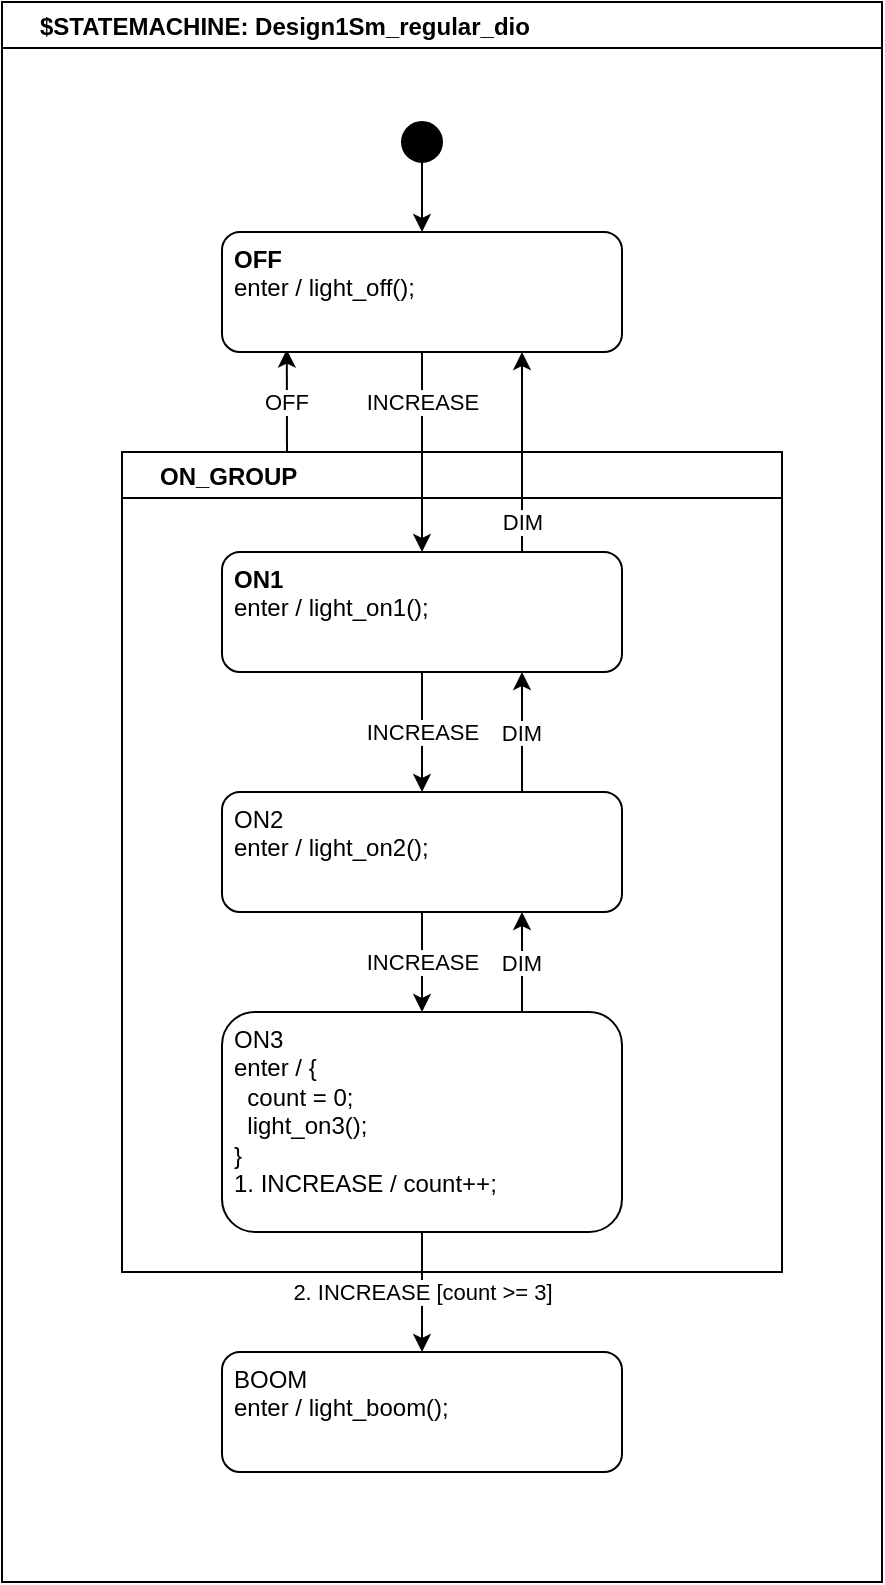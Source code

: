 <mxfile>
    <diagram id="0kis1nlSQF1iHrYs9ELn" name="Page-1">
        <mxGraphModel dx="1650" dy="943" grid="1" gridSize="10" guides="1" tooltips="1" connect="1" arrows="1" fold="1" page="1" pageScale="1" pageWidth="850" pageHeight="1100" math="0" shadow="0">
            <root>
                <mxCell id="0"/>
                <mxCell id="1" parent="0"/>
                <mxCell id="110" value="$STATEMACHINE: Design1Sm_regular_dio" style="swimlane;fontStyle=1;align=left;spacingLeft=17;" parent="1" vertex="1">
                    <mxGeometry x="30" y="10" width="440" height="790" as="geometry">
                        <mxRectangle x="10" y="10" width="230" height="100" as="alternateBounds"/>
                    </mxGeometry>
                </mxCell>
                <mxCell id="111" value="OFF" style="edgeStyle=none;html=1;exitX=0.25;exitY=0;exitDx=0;exitDy=0;entryX=0.162;entryY=0.98;entryDx=0;entryDy=0;entryPerimeter=0;" parent="110" source="112" target="121" edge="1">
                    <mxGeometry relative="1" as="geometry"/>
                </mxCell>
                <mxCell id="112" value="ON_GROUP" style="swimlane;fontStyle=1;align=left;spacingLeft=17;" parent="110" vertex="1">
                    <mxGeometry x="60" y="225" width="330" height="410" as="geometry">
                        <mxRectangle x="65" y="230" width="140" height="40" as="alternateBounds"/>
                    </mxGeometry>
                </mxCell>
                <mxCell id="113" value="INCREASE" style="rounded=0;orthogonalLoop=1;jettySize=auto;html=1;exitX=0.5;exitY=1;exitDx=0;exitDy=0;entryX=0.5;entryY=0;entryDx=0;entryDy=0;fontColor=default;" parent="112" source="114" target="117" edge="1">
                    <mxGeometry relative="1" as="geometry"/>
                </mxCell>
                <mxCell id="114" value="&lt;div&gt;&lt;b&gt;ON1&lt;/b&gt;&lt;/div&gt;&lt;div&gt;enter / light_on1();&lt;/div&gt;" style="rounded=1;whiteSpace=wrap;html=1;verticalAlign=top;align=left;spacingLeft=4;" parent="112" vertex="1">
                    <mxGeometry x="50" y="50" width="200" height="60" as="geometry"/>
                </mxCell>
                <mxCell id="115" value="INCREASE" style="edgeStyle=orthogonalEdgeStyle;curved=1;rounded=0;orthogonalLoop=1;jettySize=auto;html=1;entryX=0.5;entryY=0;entryDx=0;entryDy=0;fontColor=default;" parent="112" source="117" target="119" edge="1">
                    <mxGeometry relative="1" as="geometry"/>
                </mxCell>
                <mxCell id="116" value="DIM" style="edgeStyle=orthogonalEdgeStyle;curved=1;rounded=0;orthogonalLoop=1;jettySize=auto;exitX=0.75;exitY=0;exitDx=0;exitDy=0;entryX=0.75;entryY=1;entryDx=0;entryDy=0;fontColor=default;" parent="112" source="117" target="114" edge="1">
                    <mxGeometry relative="1" as="geometry"/>
                </mxCell>
                <mxCell id="117" value="&lt;div&gt;&lt;span&gt;ON2&lt;/span&gt;&lt;/div&gt;&lt;div&gt;&lt;span&gt;enter / light_on2();&lt;/span&gt;&lt;/div&gt;" style="rounded=1;whiteSpace=wrap;html=1;verticalAlign=top;align=left;spacingLeft=4;fontStyle=0" parent="112" vertex="1">
                    <mxGeometry x="50" y="170" width="200" height="60" as="geometry"/>
                </mxCell>
                <mxCell id="118" value="DIM" style="edgeStyle=orthogonalEdgeStyle;curved=1;rounded=0;orthogonalLoop=1;jettySize=auto;exitX=0.75;exitY=0;exitDx=0;exitDy=0;entryX=0.75;entryY=1;entryDx=0;entryDy=0;fontColor=default;comic=0;" parent="112" source="119" target="117" edge="1">
                    <mxGeometry relative="1" as="geometry"/>
                </mxCell>
                <mxCell id="119" value="&lt;div&gt;ON3&lt;/div&gt;&lt;div&gt;enter / {&lt;/div&gt;&lt;div&gt;&amp;nbsp; count = 0;&lt;/div&gt;&lt;div&gt;&amp;nbsp; light_on3();&lt;/div&gt;&lt;div&gt;}&lt;/div&gt;&lt;div&gt;1. INCREASE / count++;&lt;/div&gt;" style="rounded=1;whiteSpace=wrap;html=1;verticalAlign=top;align=left;spacingLeft=4;fontStyle=0" parent="112" vertex="1">
                    <mxGeometry x="50" y="280" width="200" height="110" as="geometry"/>
                </mxCell>
                <mxCell id="120" value="INCREASE" style="edgeStyle=orthogonalEdgeStyle;curved=1;rounded=0;orthogonalLoop=1;jettySize=auto;html=1;entryX=0.5;entryY=0;entryDx=0;entryDy=0;fontColor=default;" parent="110" source="121" target="114" edge="1">
                    <mxGeometry x="-0.5" relative="1" as="geometry">
                        <mxPoint as="offset"/>
                    </mxGeometry>
                </mxCell>
                <mxCell id="121" value="&lt;div&gt;&lt;b&gt;OFF&lt;/b&gt;&lt;/div&gt;&lt;div&gt;enter / light_off();&lt;/div&gt;" style="rounded=1;whiteSpace=wrap;html=1;verticalAlign=top;align=left;spacingLeft=4;" parent="110" vertex="1">
                    <mxGeometry x="110" y="115" width="200" height="60" as="geometry"/>
                </mxCell>
                <mxCell id="122" value="" style="edgeStyle=orthogonalEdgeStyle;curved=1;rounded=0;comic=0;orthogonalLoop=1;jettySize=auto;html=0;fontColor=default;" parent="110" source="123" target="121" edge="1">
                    <mxGeometry relative="1" as="geometry"/>
                </mxCell>
                <mxCell id="123" value="$initial_state" style="ellipse;whiteSpace=wrap;html=1;fillColor=#000000;fontColor=none;noLabel=1;" parent="110" vertex="1">
                    <mxGeometry x="200" y="60" width="20" height="20" as="geometry"/>
                </mxCell>
                <mxCell id="124" value="DIM" style="edgeStyle=orthogonalEdgeStyle;curved=1;rounded=0;orthogonalLoop=1;jettySize=auto;html=1;exitX=0.75;exitY=0;exitDx=0;exitDy=0;entryX=0.75;entryY=1;entryDx=0;entryDy=0;fontColor=default;" parent="110" source="114" target="121" edge="1">
                    <mxGeometry x="-0.7" relative="1" as="geometry">
                        <mxPoint as="offset"/>
                    </mxGeometry>
                </mxCell>
                <mxCell id="125" value="2. INCREASE [count &amp;gt;= 3]" style="edgeStyle=orthogonalEdgeStyle;curved=1;rounded=0;orthogonalLoop=1;jettySize=auto;html=1;fontColor=default;" parent="110" source="119" target="126" edge="1">
                    <mxGeometry relative="1" as="geometry"/>
                </mxCell>
                <mxCell id="126" value="&lt;div&gt;BOOM&lt;/div&gt;&lt;div&gt;enter / light_boom();&lt;/div&gt;" style="rounded=1;whiteSpace=wrap;html=1;verticalAlign=top;align=left;spacingLeft=4;fontStyle=0" parent="110" vertex="1">
                    <mxGeometry x="110" y="675" width="200" height="60" as="geometry"/>
                </mxCell>
            </root>
        </mxGraphModel>
    </diagram>
</mxfile>